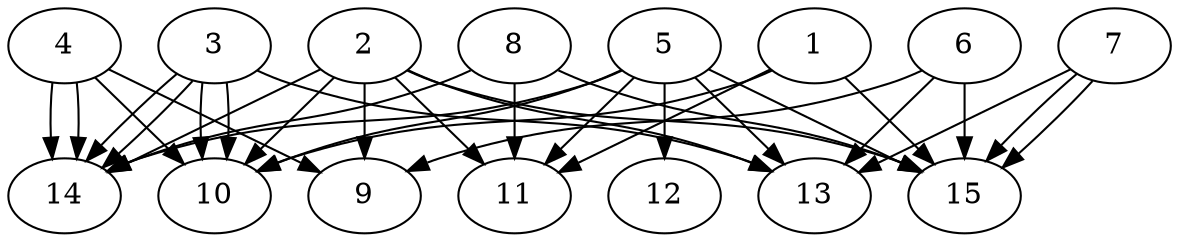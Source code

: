 // DAG automatically generated by daggen at Thu Oct  3 13:59:26 2019
// ./daggen --dot -n 15 --ccr 0.3 --fat 0.9 --regular 0.7 --density 0.9 --mindata 5242880 --maxdata 52428800 
digraph G {
  1 [size="89210880", alpha="0.02", expect_size="26763264"] 
  1 -> 10 [size ="26763264"]
  1 -> 11 [size ="26763264"]
  1 -> 15 [size ="26763264"]
  2 [size="49360213", alpha="0.18", expect_size="14808064"] 
  2 -> 9 [size ="14808064"]
  2 -> 10 [size ="14808064"]
  2 -> 11 [size ="14808064"]
  2 -> 13 [size ="14808064"]
  2 -> 14 [size ="14808064"]
  2 -> 15 [size ="14808064"]
  3 [size="156712960", alpha="0.12", expect_size="47013888"] 
  3 -> 10 [size ="47013888"]
  3 -> 10 [size ="47013888"]
  3 -> 13 [size ="47013888"]
  3 -> 14 [size ="47013888"]
  3 -> 14 [size ="47013888"]
  4 [size="156006400", alpha="0.19", expect_size="46801920"] 
  4 -> 9 [size ="46801920"]
  4 -> 10 [size ="46801920"]
  4 -> 14 [size ="46801920"]
  4 -> 14 [size ="46801920"]
  5 [size="73212587", alpha="0.12", expect_size="21963776"] 
  5 -> 10 [size ="21963776"]
  5 -> 11 [size ="21963776"]
  5 -> 12 [size ="21963776"]
  5 -> 13 [size ="21963776"]
  5 -> 14 [size ="21963776"]
  5 -> 15 [size ="21963776"]
  6 [size="88821760", alpha="0.04", expect_size="26646528"] 
  6 -> 9 [size ="26646528"]
  6 -> 13 [size ="26646528"]
  6 -> 15 [size ="26646528"]
  7 [size="17496747", alpha="0.07", expect_size="5249024"] 
  7 -> 13 [size ="5249024"]
  7 -> 15 [size ="5249024"]
  7 -> 15 [size ="5249024"]
  8 [size="142155093", alpha="0.16", expect_size="42646528"] 
  8 -> 11 [size ="42646528"]
  8 -> 14 [size ="42646528"]
  8 -> 15 [size ="42646528"]
  9 [size="169929387", alpha="0.01", expect_size="50978816"] 
  10 [size="76533760", alpha="0.03", expect_size="22960128"] 
  11 [size="74683733", alpha="0.11", expect_size="22405120"] 
  12 [size="91340800", alpha="0.11", expect_size="27402240"] 
  13 [size="73052160", alpha="0.05", expect_size="21915648"] 
  14 [size="164369067", alpha="0.17", expect_size="49310720"] 
  15 [size="158149973", alpha="0.13", expect_size="47444992"] 
}
